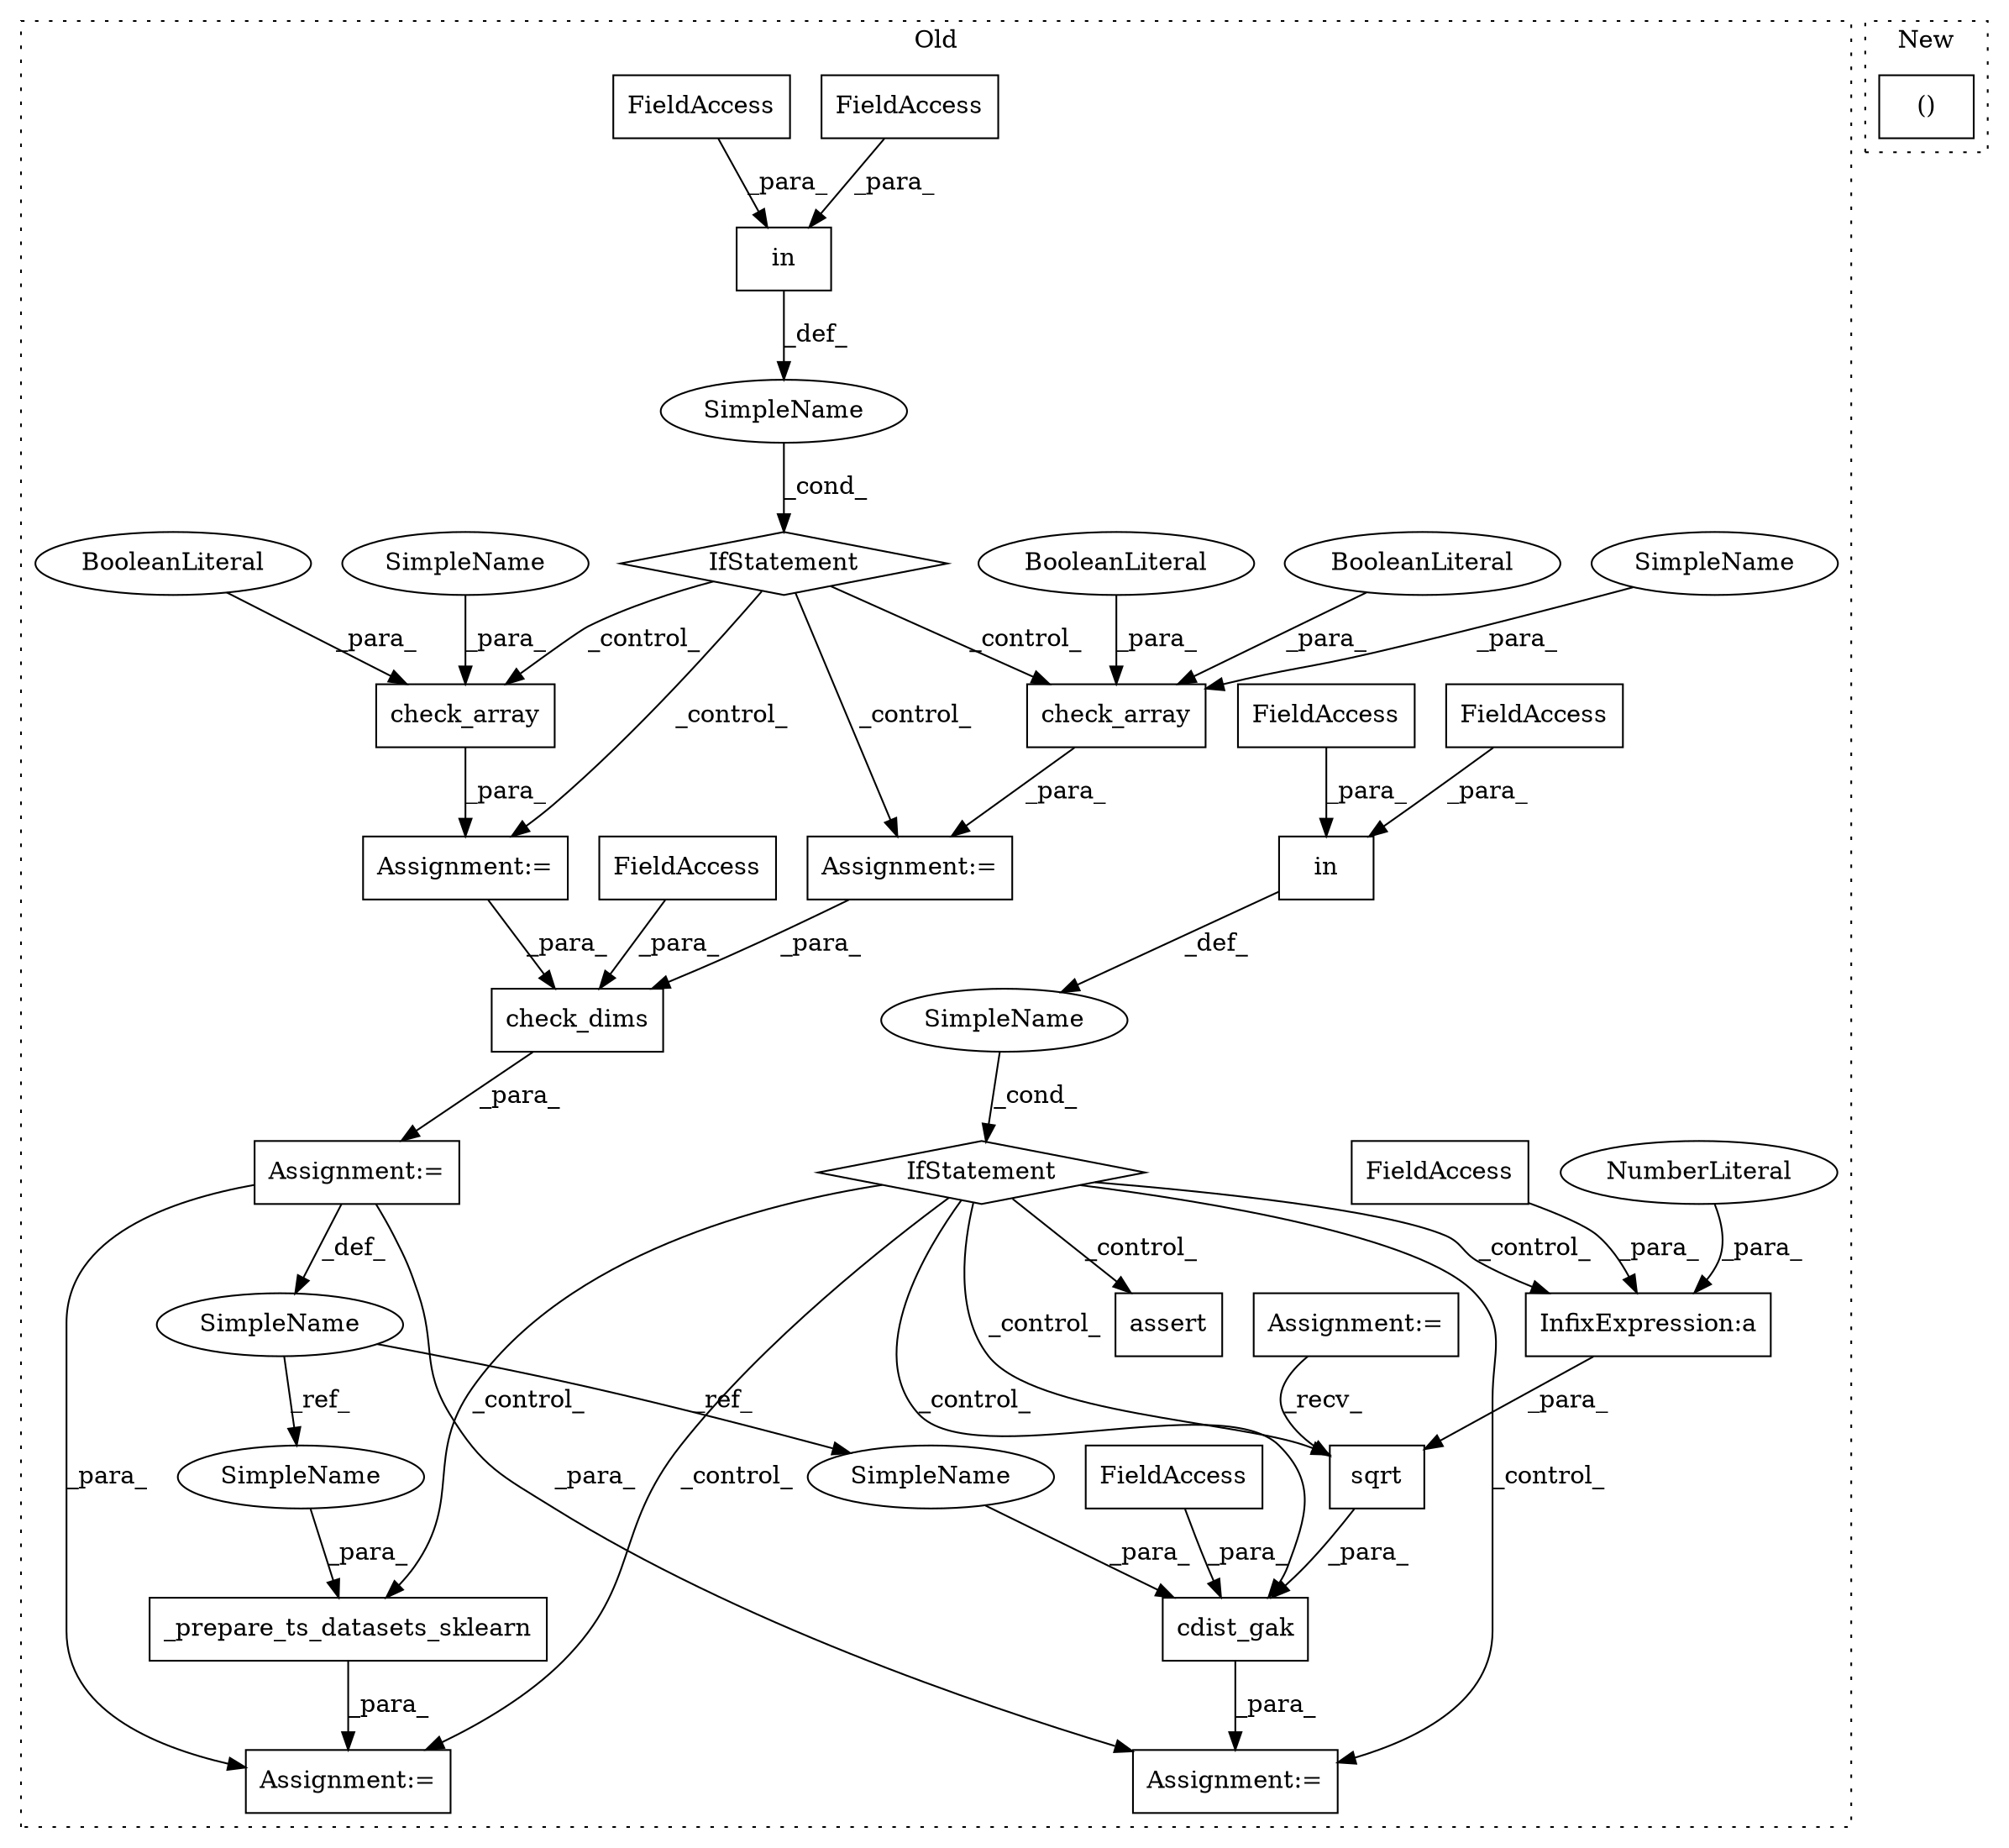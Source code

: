 digraph G {
subgraph cluster0 {
1 [label="check_dims" a="32" s="5016,5040" l="11,1" shape="box"];
3 [label="Assignment:=" a="7" s="5015" l="1" shape="box"];
4 [label="_prepare_ts_datasets_sklearn" a="32" s="5240,5270" l="29,1" shape="box"];
5 [label="in" a="105" s="5055" l="43" shape="box"];
6 [label="SimpleName" a="42" s="" l="" shape="ellipse"];
7 [label="cdist_gak" a="32" s="5155,5207" l="10,1" shape="box"];
8 [label="SimpleName" a="42" s="5014" l="1" shape="ellipse"];
9 [label="FieldAccess" a="22" s="5070" l="28" shape="box"];
10 [label="assert" a="6" s="5108" l="7" shape="box"];
11 [label="FieldAccess" a="22" s="5055" l="11" shape="box"];
12 [label="IfStatement" a="25" s="5047,5098" l="8,2" shape="diamond"];
13 [label="Assignment:=" a="7" s="4793" l="5" shape="box"];
14 [label="Assignment:=" a="7" s="5154" l="1" shape="box"];
15 [label="Assignment:=" a="7" s="5239" l="1" shape="box"];
16 [label="InfixExpression:a" a="27" s="5200" l="3" shape="box"];
17 [label="NumberLiteral" a="34" s="5203" l="3" shape="ellipse"];
18 [label="sqrt" a="32" s="5185,5206" l="5,1" shape="box"];
19 [label="FieldAccess" a="22" s="5190" l="10" shape="box"];
20 [label="FieldAccess" a="22" s="5167" l="11" shape="box"];
21 [label="FieldAccess" a="22" s="5029" l="11" shape="box"];
22 [label="check_array" a="32" s="4916,4934" l="12,1" shape="box"];
23 [label="in" a="105" s="4812" l="43" shape="box"];
24 [label="FieldAccess" a="22" s="4812" l="11" shape="box"];
25 [label="SimpleName" a="42" s="" l="" shape="ellipse"];
26 [label="IfStatement" a="25" s="4804,4855" l="8,2" shape="diamond"];
27 [label="FieldAccess" a="22" s="4827" l="28" shape="box"];
28 [label="check_array" a="32" s="4867,4891" l="12,1" shape="box"];
29 [label="BooleanLiteral" a="9" s="4930" l="4" shape="ellipse"];
30 [label="BooleanLiteral" a="9" s="4881" l="4" shape="ellipse"];
31 [label="BooleanLiteral" a="9" s="4886" l="5" shape="ellipse"];
32 [label="Assignment:=" a="7" s="4915" l="1" shape="box"];
33 [label="Assignment:=" a="7" s="4866" l="1" shape="box"];
34 [label="SimpleName" a="42" s="5165" l="1" shape="ellipse"];
35 [label="SimpleName" a="42" s="5269" l="1" shape="ellipse"];
36 [label="SimpleName" a="42" s="4928" l="1" shape="ellipse"];
37 [label="SimpleName" a="42" s="4879" l="1" shape="ellipse"];
label = "Old";
style="dotted";
}
subgraph cluster1 {
2 [label="()" a="106" s="4528" l="23" shape="box"];
label = "New";
style="dotted";
}
1 -> 3 [label="_para_"];
3 -> 15 [label="_para_"];
3 -> 14 [label="_para_"];
3 -> 8 [label="_def_"];
4 -> 15 [label="_para_"];
5 -> 6 [label="_def_"];
6 -> 12 [label="_cond_"];
7 -> 14 [label="_para_"];
8 -> 34 [label="_ref_"];
8 -> 35 [label="_ref_"];
9 -> 5 [label="_para_"];
11 -> 5 [label="_para_"];
12 -> 14 [label="_control_"];
12 -> 4 [label="_control_"];
12 -> 7 [label="_control_"];
12 -> 10 [label="_control_"];
12 -> 15 [label="_control_"];
12 -> 16 [label="_control_"];
12 -> 18 [label="_control_"];
13 -> 18 [label="_recv_"];
16 -> 18 [label="_para_"];
17 -> 16 [label="_para_"];
18 -> 7 [label="_para_"];
19 -> 16 [label="_para_"];
20 -> 7 [label="_para_"];
21 -> 1 [label="_para_"];
22 -> 32 [label="_para_"];
23 -> 25 [label="_def_"];
24 -> 23 [label="_para_"];
25 -> 26 [label="_cond_"];
26 -> 28 [label="_control_"];
26 -> 33 [label="_control_"];
26 -> 32 [label="_control_"];
26 -> 22 [label="_control_"];
27 -> 23 [label="_para_"];
28 -> 33 [label="_para_"];
29 -> 22 [label="_para_"];
30 -> 28 [label="_para_"];
31 -> 28 [label="_para_"];
32 -> 1 [label="_para_"];
33 -> 1 [label="_para_"];
34 -> 7 [label="_para_"];
35 -> 4 [label="_para_"];
36 -> 22 [label="_para_"];
37 -> 28 [label="_para_"];
}